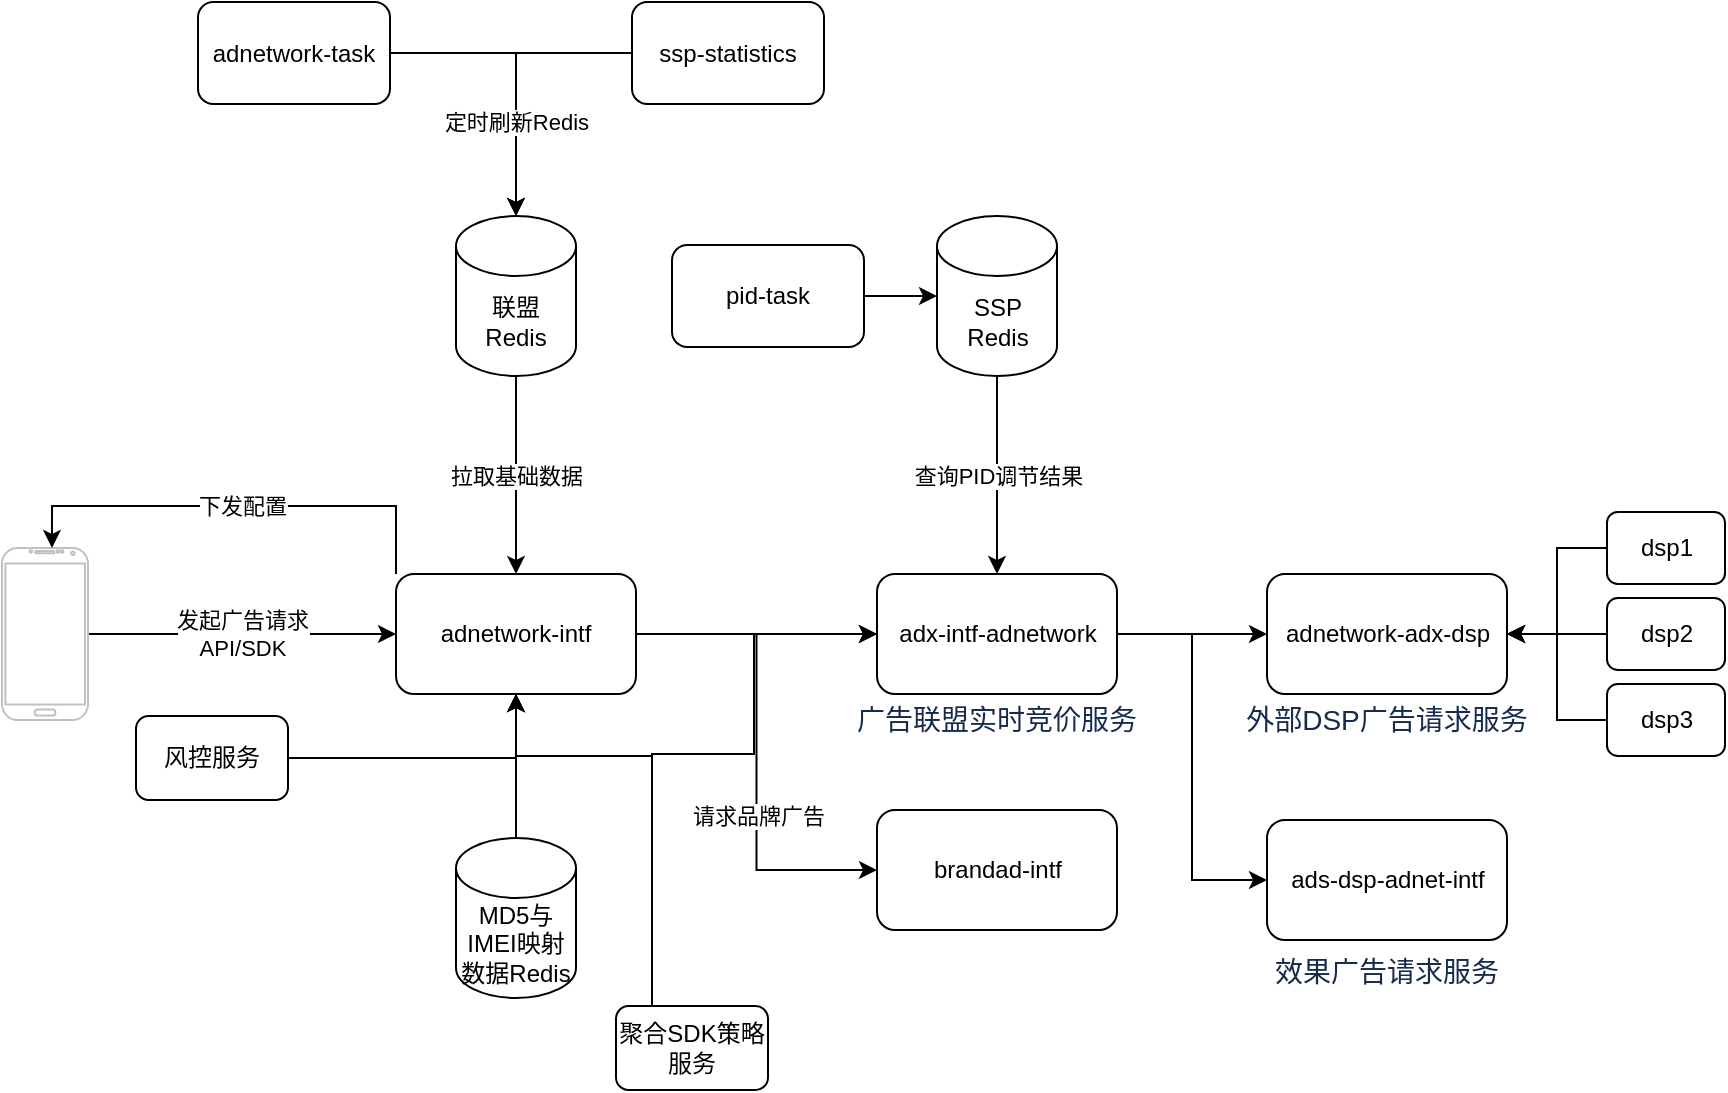 <mxfile version="14.4.2" type="github">
  <diagram id="EH0AjtRyGiRlTrokt0bn" name="第 1 页">
    <mxGraphModel dx="1422" dy="762" grid="0" gridSize="10" guides="1" tooltips="1" connect="1" arrows="1" fold="1" page="1" pageScale="1" pageWidth="827" pageHeight="1169" math="0" shadow="0">
      <root>
        <mxCell id="0" />
        <mxCell id="1" parent="0" />
        <mxCell id="9PtbYEAr7HZEg0NtfB93-3" value="发起广告请求&lt;br&gt;API/SDK" style="edgeStyle=orthogonalEdgeStyle;rounded=0;orthogonalLoop=1;jettySize=auto;html=1;entryX=0;entryY=0.5;entryDx=0;entryDy=0;" edge="1" parent="1" source="9PtbYEAr7HZEg0NtfB93-1" target="9PtbYEAr7HZEg0NtfB93-2">
          <mxGeometry relative="1" as="geometry" />
        </mxCell>
        <mxCell id="9PtbYEAr7HZEg0NtfB93-1" value="" style="verticalLabelPosition=bottom;verticalAlign=top;html=1;shadow=0;dashed=0;strokeWidth=1;shape=mxgraph.android.phone2;strokeColor=#c0c0c0;" vertex="1" parent="1">
          <mxGeometry x="31" y="346" width="43" height="86" as="geometry" />
        </mxCell>
        <mxCell id="9PtbYEAr7HZEg0NtfB93-4" style="edgeStyle=orthogonalEdgeStyle;rounded=0;orthogonalLoop=1;jettySize=auto;html=1;exitX=0;exitY=0;exitDx=0;exitDy=0;entryX=0.581;entryY=0;entryDx=0;entryDy=0;entryPerimeter=0;" edge="1" parent="1" source="9PtbYEAr7HZEg0NtfB93-2" target="9PtbYEAr7HZEg0NtfB93-1">
          <mxGeometry relative="1" as="geometry">
            <Array as="points">
              <mxPoint x="228" y="325" />
              <mxPoint x="56" y="325" />
            </Array>
          </mxGeometry>
        </mxCell>
        <mxCell id="9PtbYEAr7HZEg0NtfB93-5" value="下发配置" style="edgeLabel;html=1;align=center;verticalAlign=middle;resizable=0;points=[];" vertex="1" connectable="0" parent="9PtbYEAr7HZEg0NtfB93-4">
          <mxGeometry x="-0.146" y="4" relative="1" as="geometry">
            <mxPoint x="-14" y="-4" as="offset" />
          </mxGeometry>
        </mxCell>
        <mxCell id="9PtbYEAr7HZEg0NtfB93-9" style="edgeStyle=orthogonalEdgeStyle;rounded=0;orthogonalLoop=1;jettySize=auto;html=1;exitX=1;exitY=0.5;exitDx=0;exitDy=0;" edge="1" parent="1" source="9PtbYEAr7HZEg0NtfB93-2" target="9PtbYEAr7HZEg0NtfB93-8">
          <mxGeometry relative="1" as="geometry" />
        </mxCell>
        <mxCell id="9PtbYEAr7HZEg0NtfB93-35" style="edgeStyle=orthogonalEdgeStyle;rounded=0;orthogonalLoop=1;jettySize=auto;html=1;exitX=1;exitY=0.5;exitDx=0;exitDy=0;entryX=0;entryY=0.5;entryDx=0;entryDy=0;" edge="1" parent="1" source="9PtbYEAr7HZEg0NtfB93-2" target="9PtbYEAr7HZEg0NtfB93-33">
          <mxGeometry relative="1" as="geometry" />
        </mxCell>
        <mxCell id="9PtbYEAr7HZEg0NtfB93-37" value="请求品牌广告" style="edgeLabel;html=1;align=center;verticalAlign=middle;resizable=0;points=[];" vertex="1" connectable="0" parent="9PtbYEAr7HZEg0NtfB93-35">
          <mxGeometry x="0.26" relative="1" as="geometry">
            <mxPoint as="offset" />
          </mxGeometry>
        </mxCell>
        <mxCell id="9PtbYEAr7HZEg0NtfB93-2" value="adnetwork-intf" style="rounded=1;whiteSpace=wrap;html=1;" vertex="1" parent="1">
          <mxGeometry x="228" y="359" width="120" height="60" as="geometry" />
        </mxCell>
        <mxCell id="9PtbYEAr7HZEg0NtfB93-7" value="拉取基础数据" style="edgeStyle=orthogonalEdgeStyle;rounded=0;orthogonalLoop=1;jettySize=auto;html=1;entryX=0.5;entryY=0;entryDx=0;entryDy=0;" edge="1" parent="1" source="9PtbYEAr7HZEg0NtfB93-6" target="9PtbYEAr7HZEg0NtfB93-2">
          <mxGeometry relative="1" as="geometry" />
        </mxCell>
        <mxCell id="9PtbYEAr7HZEg0NtfB93-6" value="联盟&lt;br&gt;Redis" style="shape=cylinder3;whiteSpace=wrap;html=1;boundedLbl=1;backgroundOutline=1;size=15;" vertex="1" parent="1">
          <mxGeometry x="258" y="180" width="60" height="80" as="geometry" />
        </mxCell>
        <mxCell id="9PtbYEAr7HZEg0NtfB93-16" style="edgeStyle=orthogonalEdgeStyle;rounded=0;orthogonalLoop=1;jettySize=auto;html=1;entryX=0;entryY=0.5;entryDx=0;entryDy=0;" edge="1" parent="1" source="9PtbYEAr7HZEg0NtfB93-8" target="9PtbYEAr7HZEg0NtfB93-15">
          <mxGeometry relative="1" as="geometry" />
        </mxCell>
        <mxCell id="9PtbYEAr7HZEg0NtfB93-20" style="edgeStyle=orthogonalEdgeStyle;rounded=0;orthogonalLoop=1;jettySize=auto;html=1;exitX=1;exitY=0.5;exitDx=0;exitDy=0;entryX=0;entryY=0.5;entryDx=0;entryDy=0;" edge="1" parent="1" source="9PtbYEAr7HZEg0NtfB93-8" target="9PtbYEAr7HZEg0NtfB93-18">
          <mxGeometry relative="1" as="geometry" />
        </mxCell>
        <mxCell id="9PtbYEAr7HZEg0NtfB93-8" value="adx-intf-adnetwork" style="rounded=1;whiteSpace=wrap;html=1;" vertex="1" parent="1">
          <mxGeometry x="468.5" y="359" width="120" height="60" as="geometry" />
        </mxCell>
        <mxCell id="9PtbYEAr7HZEg0NtfB93-11" style="edgeStyle=orthogonalEdgeStyle;rounded=0;orthogonalLoop=1;jettySize=auto;html=1;entryX=0.5;entryY=1;entryDx=0;entryDy=0;" edge="1" parent="1" source="9PtbYEAr7HZEg0NtfB93-10" target="9PtbYEAr7HZEg0NtfB93-2">
          <mxGeometry relative="1" as="geometry" />
        </mxCell>
        <mxCell id="9PtbYEAr7HZEg0NtfB93-10" value="MD5与IMEI映射数据Redis" style="shape=cylinder3;whiteSpace=wrap;html=1;boundedLbl=1;backgroundOutline=1;size=15;" vertex="1" parent="1">
          <mxGeometry x="258" y="491" width="60" height="80" as="geometry" />
        </mxCell>
        <mxCell id="9PtbYEAr7HZEg0NtfB93-31" style="edgeStyle=orthogonalEdgeStyle;rounded=0;orthogonalLoop=1;jettySize=auto;html=1;exitX=1;exitY=0.5;exitDx=0;exitDy=0;entryX=0.5;entryY=1;entryDx=0;entryDy=0;" edge="1" parent="1" source="9PtbYEAr7HZEg0NtfB93-12" target="9PtbYEAr7HZEg0NtfB93-2">
          <mxGeometry relative="1" as="geometry" />
        </mxCell>
        <mxCell id="9PtbYEAr7HZEg0NtfB93-12" value="风控服务" style="rounded=1;whiteSpace=wrap;html=1;" vertex="1" parent="1">
          <mxGeometry x="98" y="430" width="76" height="42" as="geometry" />
        </mxCell>
        <mxCell id="9PtbYEAr7HZEg0NtfB93-14" value="&lt;span style=&quot;color: rgb(23 , 43 , 77) ; font-family: , &amp;#34;blinkmacsystemfont&amp;#34; , &amp;#34;segoe ui&amp;#34; , &amp;#34;roboto&amp;#34; , &amp;#34;oxygen&amp;#34; , &amp;#34;ubuntu&amp;#34; , &amp;#34;fira sans&amp;#34; , &amp;#34;droid sans&amp;#34; , &amp;#34;helvetica neue&amp;#34; , sans-serif ; font-size: 14px ; text-align: left ; background-color: rgb(255 , 255 , 255)&quot;&gt;广告联盟实时竞价服务&lt;/span&gt;" style="text;html=1;strokeColor=none;fillColor=none;align=center;verticalAlign=middle;whiteSpace=wrap;rounded=0;" vertex="1" parent="1">
          <mxGeometry x="457" y="422" width="143" height="20" as="geometry" />
        </mxCell>
        <mxCell id="9PtbYEAr7HZEg0NtfB93-15" value="adnetwork-adx-dsp" style="rounded=1;whiteSpace=wrap;html=1;" vertex="1" parent="1">
          <mxGeometry x="663.5" y="359" width="120" height="60" as="geometry" />
        </mxCell>
        <mxCell id="9PtbYEAr7HZEg0NtfB93-17" value="&lt;span style=&quot;color: rgb(23 , 43 , 77) ; font-family: , &amp;#34;blinkmacsystemfont&amp;#34; , &amp;#34;segoe ui&amp;#34; , &amp;#34;roboto&amp;#34; , &amp;#34;oxygen&amp;#34; , &amp;#34;ubuntu&amp;#34; , &amp;#34;fira sans&amp;#34; , &amp;#34;droid sans&amp;#34; , &amp;#34;helvetica neue&amp;#34; , sans-serif ; font-size: 14px ; text-align: left ; background-color: rgb(255 , 255 , 255)&quot;&gt;外部DSP广告请求服务&lt;/span&gt;" style="text;html=1;strokeColor=none;fillColor=none;align=center;verticalAlign=middle;whiteSpace=wrap;rounded=0;" vertex="1" parent="1">
          <mxGeometry x="649" y="422" width="149" height="20" as="geometry" />
        </mxCell>
        <mxCell id="9PtbYEAr7HZEg0NtfB93-18" value="ads-dsp-adnet-intf" style="rounded=1;whiteSpace=wrap;html=1;" vertex="1" parent="1">
          <mxGeometry x="663.5" y="482" width="120" height="60" as="geometry" />
        </mxCell>
        <mxCell id="9PtbYEAr7HZEg0NtfB93-19" value="&lt;span style=&quot;color: rgb(23 , 43 , 77) ; font-family: , &amp;#34;blinkmacsystemfont&amp;#34; , &amp;#34;segoe ui&amp;#34; , &amp;#34;roboto&amp;#34; , &amp;#34;oxygen&amp;#34; , &amp;#34;ubuntu&amp;#34; , &amp;#34;fira sans&amp;#34; , &amp;#34;droid sans&amp;#34; , &amp;#34;helvetica neue&amp;#34; , sans-serif ; font-size: 14px ; text-align: left ; background-color: rgb(255 , 255 , 255)&quot;&gt;效果广告请求服务&lt;/span&gt;" style="text;html=1;strokeColor=none;fillColor=none;align=center;verticalAlign=middle;whiteSpace=wrap;rounded=0;" vertex="1" parent="1">
          <mxGeometry x="649" y="548" width="149" height="20" as="geometry" />
        </mxCell>
        <mxCell id="9PtbYEAr7HZEg0NtfB93-29" style="edgeStyle=orthogonalEdgeStyle;rounded=0;orthogonalLoop=1;jettySize=auto;html=1;entryX=1;entryY=0.5;entryDx=0;entryDy=0;" edge="1" parent="1" source="9PtbYEAr7HZEg0NtfB93-21" target="9PtbYEAr7HZEg0NtfB93-15">
          <mxGeometry relative="1" as="geometry" />
        </mxCell>
        <mxCell id="9PtbYEAr7HZEg0NtfB93-21" value="dsp1" style="rounded=1;whiteSpace=wrap;html=1;" vertex="1" parent="1">
          <mxGeometry x="833.5" y="328" width="59" height="36" as="geometry" />
        </mxCell>
        <mxCell id="9PtbYEAr7HZEg0NtfB93-27" style="edgeStyle=orthogonalEdgeStyle;rounded=0;orthogonalLoop=1;jettySize=auto;html=1;entryX=1;entryY=0.5;entryDx=0;entryDy=0;" edge="1" parent="1" source="9PtbYEAr7HZEg0NtfB93-24" target="9PtbYEAr7HZEg0NtfB93-15">
          <mxGeometry relative="1" as="geometry" />
        </mxCell>
        <mxCell id="9PtbYEAr7HZEg0NtfB93-24" value="dsp2" style="rounded=1;whiteSpace=wrap;html=1;" vertex="1" parent="1">
          <mxGeometry x="833.5" y="371" width="59" height="36" as="geometry" />
        </mxCell>
        <mxCell id="9PtbYEAr7HZEg0NtfB93-30" style="edgeStyle=orthogonalEdgeStyle;rounded=0;orthogonalLoop=1;jettySize=auto;html=1;entryX=1;entryY=0.5;entryDx=0;entryDy=0;" edge="1" parent="1" source="9PtbYEAr7HZEg0NtfB93-25" target="9PtbYEAr7HZEg0NtfB93-15">
          <mxGeometry relative="1" as="geometry" />
        </mxCell>
        <mxCell id="9PtbYEAr7HZEg0NtfB93-25" value="dsp3" style="rounded=1;whiteSpace=wrap;html=1;" vertex="1" parent="1">
          <mxGeometry x="833.5" y="414" width="59" height="36" as="geometry" />
        </mxCell>
        <mxCell id="9PtbYEAr7HZEg0NtfB93-38" value="查询PID调节结果" style="edgeStyle=orthogonalEdgeStyle;rounded=0;orthogonalLoop=1;jettySize=auto;html=1;entryX=0.5;entryY=0;entryDx=0;entryDy=0;" edge="1" parent="1" source="9PtbYEAr7HZEg0NtfB93-32" target="9PtbYEAr7HZEg0NtfB93-8">
          <mxGeometry relative="1" as="geometry" />
        </mxCell>
        <mxCell id="9PtbYEAr7HZEg0NtfB93-32" value="SSP&lt;br&gt;Redis" style="shape=cylinder3;whiteSpace=wrap;html=1;boundedLbl=1;backgroundOutline=1;size=15;" vertex="1" parent="1">
          <mxGeometry x="498.5" y="180" width="60" height="80" as="geometry" />
        </mxCell>
        <mxCell id="9PtbYEAr7HZEg0NtfB93-33" value="brandad-intf" style="rounded=1;whiteSpace=wrap;html=1;" vertex="1" parent="1">
          <mxGeometry x="468.5" y="477" width="120" height="60" as="geometry" />
        </mxCell>
        <mxCell id="9PtbYEAr7HZEg0NtfB93-42" style="edgeStyle=orthogonalEdgeStyle;rounded=0;orthogonalLoop=1;jettySize=auto;html=1;" edge="1" parent="1" source="9PtbYEAr7HZEg0NtfB93-39" target="9PtbYEAr7HZEg0NtfB93-6">
          <mxGeometry relative="1" as="geometry" />
        </mxCell>
        <mxCell id="9PtbYEAr7HZEg0NtfB93-39" value="adnetwork-task" style="rounded=1;whiteSpace=wrap;html=1;" vertex="1" parent="1">
          <mxGeometry x="129" y="73" width="96" height="51" as="geometry" />
        </mxCell>
        <mxCell id="9PtbYEAr7HZEg0NtfB93-44" value="定时刷新Redis" style="edgeStyle=orthogonalEdgeStyle;rounded=0;orthogonalLoop=1;jettySize=auto;html=1;entryX=0.5;entryY=0;entryDx=0;entryDy=0;entryPerimeter=0;" edge="1" parent="1" source="9PtbYEAr7HZEg0NtfB93-41" target="9PtbYEAr7HZEg0NtfB93-6">
          <mxGeometry x="0.326" relative="1" as="geometry">
            <mxPoint as="offset" />
          </mxGeometry>
        </mxCell>
        <mxCell id="9PtbYEAr7HZEg0NtfB93-41" value="ssp-statistics" style="rounded=1;whiteSpace=wrap;html=1;" vertex="1" parent="1">
          <mxGeometry x="346" y="73" width="96" height="51" as="geometry" />
        </mxCell>
        <mxCell id="9PtbYEAr7HZEg0NtfB93-46" style="edgeStyle=orthogonalEdgeStyle;rounded=0;orthogonalLoop=1;jettySize=auto;html=1;entryX=0;entryY=0.5;entryDx=0;entryDy=0;entryPerimeter=0;" edge="1" parent="1" source="9PtbYEAr7HZEg0NtfB93-45" target="9PtbYEAr7HZEg0NtfB93-32">
          <mxGeometry relative="1" as="geometry" />
        </mxCell>
        <mxCell id="9PtbYEAr7HZEg0NtfB93-45" value="pid-task" style="rounded=1;whiteSpace=wrap;html=1;" vertex="1" parent="1">
          <mxGeometry x="366" y="194.5" width="96" height="51" as="geometry" />
        </mxCell>
        <mxCell id="9PtbYEAr7HZEg0NtfB93-48" style="edgeStyle=orthogonalEdgeStyle;rounded=0;orthogonalLoop=1;jettySize=auto;html=1;entryX=0.5;entryY=1;entryDx=0;entryDy=0;" edge="1" parent="1" source="9PtbYEAr7HZEg0NtfB93-47" target="9PtbYEAr7HZEg0NtfB93-2">
          <mxGeometry relative="1" as="geometry">
            <Array as="points">
              <mxPoint x="356" y="450" />
              <mxPoint x="288" y="450" />
            </Array>
          </mxGeometry>
        </mxCell>
        <mxCell id="9PtbYEAr7HZEg0NtfB93-49" style="edgeStyle=orthogonalEdgeStyle;rounded=0;orthogonalLoop=1;jettySize=auto;html=1;entryX=0;entryY=0.5;entryDx=0;entryDy=0;" edge="1" parent="1" source="9PtbYEAr7HZEg0NtfB93-47" target="9PtbYEAr7HZEg0NtfB93-8">
          <mxGeometry relative="1" as="geometry">
            <Array as="points">
              <mxPoint x="356" y="449" />
              <mxPoint x="407" y="449" />
              <mxPoint x="407" y="389" />
            </Array>
          </mxGeometry>
        </mxCell>
        <mxCell id="9PtbYEAr7HZEg0NtfB93-47" value="聚合SDK策略服务" style="rounded=1;whiteSpace=wrap;html=1;" vertex="1" parent="1">
          <mxGeometry x="338" y="575" width="76" height="42" as="geometry" />
        </mxCell>
      </root>
    </mxGraphModel>
  </diagram>
</mxfile>

